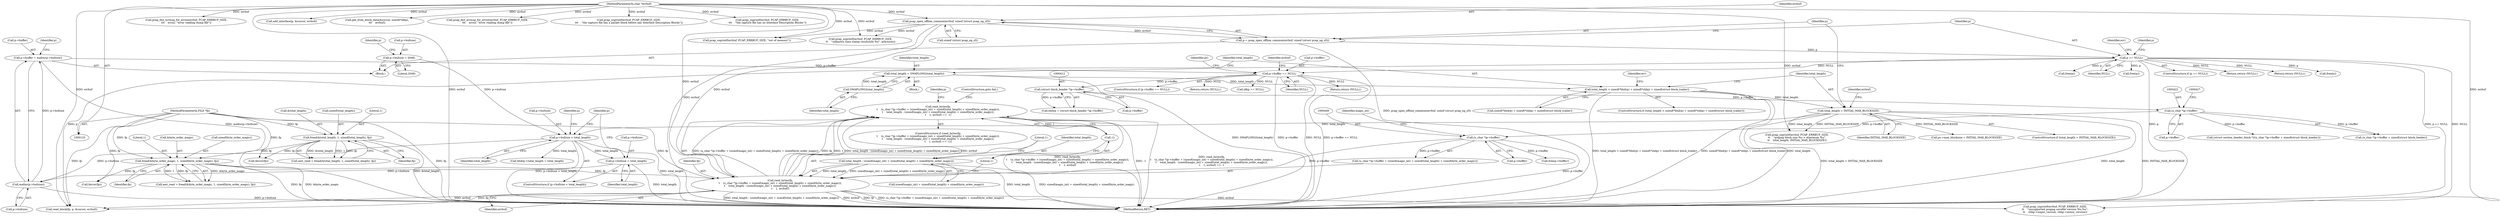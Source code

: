 digraph "0_libpcap_87d6bef033062f969e70fa40c43dfd945d5a20ab@API" {
"1000444" [label="(Call,read_bytes(fp,\n\t    (u_char *)p->buffer + (sizeof(magic_int) + sizeof(total_length) + sizeof(byte_order_magic)),\n\t    total_length - (sizeof(magic_int) + sizeof(total_length) + sizeof(byte_order_magic)),\n\t    1, errbuf) == -1)"];
"1000445" [label="(Call,read_bytes(fp,\n\t    (u_char *)p->buffer + (sizeof(magic_int) + sizeof(total_length) + sizeof(byte_order_magic)),\n\t    total_length - (sizeof(magic_int) + sizeof(total_length) + sizeof(byte_order_magic)),\n\t    1, errbuf))"];
"1000206" [label="(Call,fread(&byte_order_magic, 1, sizeof(byte_order_magic), fp))"];
"1000174" [label="(Call,fread(&total_length, 1, sizeof(total_length), fp))"];
"1000135" [label="(MethodParameterIn,FILE *fp)"];
"1000448" [label="(Call,(u_char *)p->buffer)"];
"1000421" [label="(Call,(u_char *)p->buffer)"];
"1000411" [label="(Call,(struct block_header *)p->buffer)"];
"1000386" [label="(Call,p->buffer == NULL)"];
"1000377" [label="(Call,p->buffer = malloc(p->bufsize))"];
"1000381" [label="(Call,malloc(p->bufsize))"];
"1000367" [label="(Call,p->bufsize < total_length)"];
"1000361" [label="(Call,p->bufsize = 2048)"];
"1000280" [label="(Call,total_length > INITIAL_MAX_BLOCKSIZE)"];
"1000260" [label="(Call,total_length < sizeof(*bhdrp) + sizeof(*shbp) + sizeof(struct block_trailer))"];
"1000255" [label="(Call,total_length = SWAPLONG(total_length))"];
"1000257" [label="(Call,SWAPLONG(total_length))"];
"1000372" [label="(Call,p->bufsize = total_length)"];
"1000303" [label="(Call,p == NULL)"];
"1000296" [label="(Call,p = pcap_open_offline_common(errbuf, sizeof (struct pcap_ng_sf)))"];
"1000298" [label="(Call,pcap_open_offline_common(errbuf, sizeof (struct pcap_ng_sf)))"];
"1000137" [label="(MethodParameterIn,char *errbuf)"];
"1000461" [label="(Call,total_length - (sizeof(magic_int) + sizeof(total_length) + sizeof(byte_order_magic)))"];
"1000473" [label="(Call,-1)"];
"1000471" [label="(Literal,1)"];
"1000474" [label="(Literal,1)"];
"1000296" [label="(Call,p = pcap_open_offline_common(errbuf, sizeof (struct pcap_ng_sf)))"];
"1000475" [label="(ControlStructure,goto fail;)"];
"1000257" [label="(Call,SWAPLONG(total_length))"];
"1000298" [label="(Call,pcap_open_offline_common(errbuf, sizeof (struct pcap_ng_sf)))"];
"1000369" [label="(Identifier,p)"];
"1000262" [label="(Call,sizeof(*bhdrp) + sizeof(*shbp) + sizeof(struct block_trailer))"];
"1000204" [label="(Call,amt_read = fread(&byte_order_magic, 1, sizeof(byte_order_magic), fp))"];
"1000409" [label="(Call,bhdrp = (struct block_header *)p->buffer)"];
"1000367" [label="(Call,p->bufsize < total_length)"];
"1000280" [label="(Call,total_length > INITIAL_MAX_BLOCKSIZE)"];
"1000309" [label="(Identifier,err)"];
"1000392" [label="(Call,pcap_snprintf(errbuf, PCAP_ERRBUF_SIZE, \"out of memory\"))"];
"1000366" [label="(ControlStructure,if (p->bufsize < total_length))"];
"1000282" [label="(Identifier,INITIAL_MAX_BLOCKSIZE)"];
"1000139" [label="(Block,)"];
"1000455" [label="(Identifier,magic_int)"];
"1000511" [label="(Call,pcap_snprintf(errbuf, PCAP_ERRBUF_SIZE,\n\t\t    \"unsupported pcapng savefile version %u.%u\",\n\t\t    shbp->major_version, shbp->minor_version))"];
"1000390" [label="(Identifier,NULL)"];
"1000461" [label="(Call,total_length - (sizeof(magic_int) + sizeof(total_length) + sizeof(byte_order_magic)))"];
"1000446" [label="(Identifier,fp)"];
"1000699" [label="(Call,free(p))"];
"1000462" [label="(Identifier,total_length)"];
"1000547" [label="(Call,read_block(fp, p, &cursor, errbuf))"];
"1000377" [label="(Call,p->buffer = malloc(p->bufsize))"];
"1000473" [label="(Call,-1)"];
"1000284" [label="(Call,pcap_snprintf(errbuf, PCAP_ERRBUF_SIZE,\n\t\t    \"pcapng block size %u > maximum %u\",\n\t\t    total_length, INITIAL_MAX_BLOCKSIZE))"];
"1000402" [label="(Return,return (NULL);)"];
"1000396" [label="(Call,free(p))"];
"1000206" [label="(Call,fread(&byte_order_magic, 1, sizeof(byte_order_magic), fp))"];
"1000255" [label="(Call,total_length = SWAPLONG(total_length))"];
"1000300" [label="(Call,sizeof (struct pcap_ng_sf))"];
"1000223" [label="(Call,pcap_fmt_errmsg_for_errno(errbuf, PCAP_ERRBUF_SIZE,\n\t\t\t    errno, \"error reading dump file\"))"];
"1000207" [label="(Call,&byte_order_magic)"];
"1000707" [label="(MethodReturn,RET)"];
"1000404" [label="(Call,ps->max_blocksize = INITIAL_MAX_BLOCKSIZE)"];
"1000180" [label="(Identifier,fp)"];
"1000373" [label="(Call,p->bufsize)"];
"1000612" [label="(Call,add_interface(p, &cursor, errbuf))"];
"1000382" [label="(Call,p->bufsize)"];
"1000362" [label="(Call,p->bufsize)"];
"1000260" [label="(Call,total_length < sizeof(*bhdrp) + sizeof(*shbp) + sizeof(struct block_trailer))"];
"1000305" [label="(Identifier,NULL)"];
"1000279" [label="(ControlStructure,if (total_length > INITIAL_MAX_BLOCKSIZE))"];
"1000577" [label="(Call,get_from_block_data(&cursor, sizeof(*idbp),\n\t\t\t    errbuf))"];
"1000447" [label="(Call,(u_char *)p->buffer + (sizeof(magic_int) + sizeof(total_length) + sizeof(byte_order_magic)))"];
"1000135" [label="(MethodParameterIn,FILE *fp)"];
"1000387" [label="(Call,p->buffer)"];
"1000346" [label="(Call,free(p))"];
"1000177" [label="(Literal,1)"];
"1000220" [label="(Call,ferror(fp))"];
"1000433" [label="(Call,bhdrp->total_length = total_length)"];
"1000388" [label="(Identifier,p)"];
"1000695" [label="(Call,free(p->buffer))"];
"1000303" [label="(Call,p == NULL)"];
"1000371" [label="(Identifier,total_length)"];
"1000299" [label="(Identifier,errbuf)"];
"1000302" [label="(ControlStructure,if (p == NULL))"];
"1000385" [label="(ControlStructure,if (p->buffer == NULL))"];
"1000341" [label="(Call,pcap_snprintf(errbuf, PCAP_ERRBUF_SIZE,\n\t\t    \"unknown time stamp resolution %u\", precision))"];
"1000421" [label="(Call,(u_char *)p->buffer)"];
"1000443" [label="(ControlStructure,if (read_bytes(fp,\n\t    (u_char *)p->buffer + (sizeof(magic_int) + sizeof(total_length) + sizeof(byte_order_magic)),\n\t    total_length - (sizeof(magic_int) + sizeof(total_length) + sizeof(byte_order_magic)),\n\t    1, errbuf) == -1))"];
"1000423" [label="(Call,p->buffer)"];
"1000174" [label="(Call,fread(&total_length, 1, sizeof(total_length), fp))"];
"1000372" [label="(Call,p->bufsize = total_length)"];
"1000368" [label="(Call,p->bufsize)"];
"1000418" [label="(Call,(struct section_header_block *)((u_char *)p->buffer + sizeof(struct block_header)))"];
"1000191" [label="(Call,pcap_fmt_errmsg_for_errno(errbuf, PCAP_ERRBUF_SIZE,\n\t\t\t    errno, \"error reading dump file\"))"];
"1000386" [label="(Call,p->buffer == NULL)"];
"1000210" [label="(Call,sizeof(byte_order_magic))"];
"1000450" [label="(Call,p->buffer)"];
"1000622" [label="(Call,pcap_snprintf(errbuf, PCAP_ERRBUF_SIZE,\n\t\t\t    \"the capture file has a packet block before any Interface Description Blocks\"))"];
"1000137" [label="(MethodParameterIn,char *errbuf)"];
"1000374" [label="(Identifier,p)"];
"1000175" [label="(Call,&total_length)"];
"1000297" [label="(Identifier,p)"];
"1000285" [label="(Identifier,errbuf)"];
"1000705" [label="(Return,return (NULL);)"];
"1000558" [label="(Call,pcap_snprintf(errbuf, PCAP_ERRBUF_SIZE,\n\t\t\t    \"the capture file has no Interface Description Blocks\"))"];
"1000315" [label="(Identifier,p)"];
"1000256" [label="(Identifier,total_length)"];
"1000381" [label="(Call,malloc(p->bufsize))"];
"1000209" [label="(Literal,1)"];
"1000259" [label="(ControlStructure,if (total_length < sizeof(*bhdrp) + sizeof(*shbp) + sizeof(struct block_trailer)))"];
"1000376" [label="(Identifier,total_length)"];
"1000365" [label="(Literal,2048)"];
"1000378" [label="(Call,p->buffer)"];
"1000275" [label="(Identifier,err)"];
"1000352" [label="(Return,return (NULL);)"];
"1000178" [label="(Call,sizeof(total_length))"];
"1000258" [label="(Identifier,total_length)"];
"1000361" [label="(Call,p->bufsize = 2048)"];
"1000585" [label="(Call,idbp == NULL)"];
"1000444" [label="(Call,read_bytes(fp,\n\t    (u_char *)p->buffer + (sizeof(magic_int) + sizeof(total_length) + sizeof(byte_order_magic)),\n\t    total_length - (sizeof(magic_int) + sizeof(total_length) + sizeof(byte_order_magic)),\n\t    1, errbuf) == -1)"];
"1000240" [label="(Block,)"];
"1000463" [label="(Call,sizeof(magic_int) + sizeof(total_length) + sizeof(byte_order_magic))"];
"1000411" [label="(Call,(struct block_header *)p->buffer)"];
"1000448" [label="(Call,(u_char *)p->buffer)"];
"1000379" [label="(Identifier,p)"];
"1000172" [label="(Call,amt_read = fread(&total_length, 1, sizeof(total_length), fp))"];
"1000478" [label="(Identifier,p)"];
"1000406" [label="(Identifier,ps)"];
"1000212" [label="(Identifier,fp)"];
"1000413" [label="(Call,p->buffer)"];
"1000304" [label="(Identifier,p)"];
"1000188" [label="(Call,ferror(fp))"];
"1000261" [label="(Identifier,total_length)"];
"1000445" [label="(Call,read_bytes(fp,\n\t    (u_char *)p->buffer + (sizeof(magic_int) + sizeof(total_length) + sizeof(byte_order_magic)),\n\t    total_length - (sizeof(magic_int) + sizeof(total_length) + sizeof(byte_order_magic)),\n\t    1, errbuf))"];
"1000472" [label="(Identifier,errbuf)"];
"1000393" [label="(Identifier,errbuf)"];
"1000420" [label="(Call,(u_char *)p->buffer + sizeof(struct block_header))"];
"1000311" [label="(Return,return (NULL);)"];
"1000281" [label="(Identifier,total_length)"];
"1000444" -> "1000443"  [label="AST: "];
"1000444" -> "1000473"  [label="CFG: "];
"1000445" -> "1000444"  [label="AST: "];
"1000473" -> "1000444"  [label="AST: "];
"1000475" -> "1000444"  [label="CFG: "];
"1000478" -> "1000444"  [label="CFG: "];
"1000444" -> "1000707"  [label="DDG: read_bytes(fp,\n\t    (u_char *)p->buffer + (sizeof(magic_int) + sizeof(total_length) + sizeof(byte_order_magic)),\n\t    total_length - (sizeof(magic_int) + sizeof(total_length) + sizeof(byte_order_magic)),\n\t    1, errbuf)"];
"1000444" -> "1000707"  [label="DDG: -1"];
"1000444" -> "1000707"  [label="DDG: read_bytes(fp,\n\t    (u_char *)p->buffer + (sizeof(magic_int) + sizeof(total_length) + sizeof(byte_order_magic)),\n\t    total_length - (sizeof(magic_int) + sizeof(total_length) + sizeof(byte_order_magic)),\n\t    1, errbuf) == -1"];
"1000445" -> "1000444"  [label="DDG: 1"];
"1000445" -> "1000444"  [label="DDG: (u_char *)p->buffer + (sizeof(magic_int) + sizeof(total_length) + sizeof(byte_order_magic))"];
"1000445" -> "1000444"  [label="DDG: fp"];
"1000445" -> "1000444"  [label="DDG: total_length - (sizeof(magic_int) + sizeof(total_length) + sizeof(byte_order_magic))"];
"1000445" -> "1000444"  [label="DDG: errbuf"];
"1000473" -> "1000444"  [label="DDG: 1"];
"1000445" -> "1000472"  [label="CFG: "];
"1000446" -> "1000445"  [label="AST: "];
"1000447" -> "1000445"  [label="AST: "];
"1000461" -> "1000445"  [label="AST: "];
"1000471" -> "1000445"  [label="AST: "];
"1000472" -> "1000445"  [label="AST: "];
"1000474" -> "1000445"  [label="CFG: "];
"1000445" -> "1000707"  [label="DDG: total_length - (sizeof(magic_int) + sizeof(total_length) + sizeof(byte_order_magic))"];
"1000445" -> "1000707"  [label="DDG: errbuf"];
"1000445" -> "1000707"  [label="DDG: fp"];
"1000445" -> "1000707"  [label="DDG: (u_char *)p->buffer + (sizeof(magic_int) + sizeof(total_length) + sizeof(byte_order_magic))"];
"1000206" -> "1000445"  [label="DDG: fp"];
"1000135" -> "1000445"  [label="DDG: fp"];
"1000448" -> "1000445"  [label="DDG: p->buffer"];
"1000461" -> "1000445"  [label="DDG: total_length"];
"1000461" -> "1000445"  [label="DDG: sizeof(magic_int) + sizeof(total_length) + sizeof(byte_order_magic)"];
"1000298" -> "1000445"  [label="DDG: errbuf"];
"1000137" -> "1000445"  [label="DDG: errbuf"];
"1000445" -> "1000511"  [label="DDG: errbuf"];
"1000445" -> "1000547"  [label="DDG: fp"];
"1000445" -> "1000547"  [label="DDG: errbuf"];
"1000206" -> "1000204"  [label="AST: "];
"1000206" -> "1000212"  [label="CFG: "];
"1000207" -> "1000206"  [label="AST: "];
"1000209" -> "1000206"  [label="AST: "];
"1000210" -> "1000206"  [label="AST: "];
"1000212" -> "1000206"  [label="AST: "];
"1000204" -> "1000206"  [label="CFG: "];
"1000206" -> "1000707"  [label="DDG: &byte_order_magic"];
"1000206" -> "1000707"  [label="DDG: fp"];
"1000206" -> "1000204"  [label="DDG: &byte_order_magic"];
"1000206" -> "1000204"  [label="DDG: 1"];
"1000206" -> "1000204"  [label="DDG: fp"];
"1000174" -> "1000206"  [label="DDG: fp"];
"1000135" -> "1000206"  [label="DDG: fp"];
"1000206" -> "1000220"  [label="DDG: fp"];
"1000174" -> "1000172"  [label="AST: "];
"1000174" -> "1000180"  [label="CFG: "];
"1000175" -> "1000174"  [label="AST: "];
"1000177" -> "1000174"  [label="AST: "];
"1000178" -> "1000174"  [label="AST: "];
"1000180" -> "1000174"  [label="AST: "];
"1000172" -> "1000174"  [label="CFG: "];
"1000174" -> "1000707"  [label="DDG: &total_length"];
"1000174" -> "1000172"  [label="DDG: &total_length"];
"1000174" -> "1000172"  [label="DDG: 1"];
"1000174" -> "1000172"  [label="DDG: fp"];
"1000135" -> "1000174"  [label="DDG: fp"];
"1000174" -> "1000188"  [label="DDG: fp"];
"1000135" -> "1000133"  [label="AST: "];
"1000135" -> "1000707"  [label="DDG: fp"];
"1000135" -> "1000188"  [label="DDG: fp"];
"1000135" -> "1000220"  [label="DDG: fp"];
"1000135" -> "1000547"  [label="DDG: fp"];
"1000448" -> "1000447"  [label="AST: "];
"1000448" -> "1000450"  [label="CFG: "];
"1000449" -> "1000448"  [label="AST: "];
"1000450" -> "1000448"  [label="AST: "];
"1000455" -> "1000448"  [label="CFG: "];
"1000448" -> "1000707"  [label="DDG: p->buffer"];
"1000448" -> "1000447"  [label="DDG: p->buffer"];
"1000421" -> "1000448"  [label="DDG: p->buffer"];
"1000448" -> "1000695"  [label="DDG: p->buffer"];
"1000421" -> "1000420"  [label="AST: "];
"1000421" -> "1000423"  [label="CFG: "];
"1000422" -> "1000421"  [label="AST: "];
"1000423" -> "1000421"  [label="AST: "];
"1000427" -> "1000421"  [label="CFG: "];
"1000421" -> "1000418"  [label="DDG: p->buffer"];
"1000421" -> "1000420"  [label="DDG: p->buffer"];
"1000411" -> "1000421"  [label="DDG: p->buffer"];
"1000411" -> "1000409"  [label="AST: "];
"1000411" -> "1000413"  [label="CFG: "];
"1000412" -> "1000411"  [label="AST: "];
"1000413" -> "1000411"  [label="AST: "];
"1000409" -> "1000411"  [label="CFG: "];
"1000411" -> "1000409"  [label="DDG: p->buffer"];
"1000386" -> "1000411"  [label="DDG: p->buffer"];
"1000386" -> "1000385"  [label="AST: "];
"1000386" -> "1000390"  [label="CFG: "];
"1000387" -> "1000386"  [label="AST: "];
"1000390" -> "1000386"  [label="AST: "];
"1000393" -> "1000386"  [label="CFG: "];
"1000406" -> "1000386"  [label="CFG: "];
"1000386" -> "1000707"  [label="DDG: p->buffer"];
"1000386" -> "1000707"  [label="DDG: NULL"];
"1000386" -> "1000707"  [label="DDG: p->buffer == NULL"];
"1000377" -> "1000386"  [label="DDG: p->buffer"];
"1000303" -> "1000386"  [label="DDG: NULL"];
"1000386" -> "1000402"  [label="DDG: NULL"];
"1000386" -> "1000585"  [label="DDG: NULL"];
"1000386" -> "1000705"  [label="DDG: NULL"];
"1000377" -> "1000139"  [label="AST: "];
"1000377" -> "1000381"  [label="CFG: "];
"1000378" -> "1000377"  [label="AST: "];
"1000381" -> "1000377"  [label="AST: "];
"1000388" -> "1000377"  [label="CFG: "];
"1000377" -> "1000707"  [label="DDG: malloc(p->bufsize)"];
"1000381" -> "1000377"  [label="DDG: p->bufsize"];
"1000381" -> "1000382"  [label="CFG: "];
"1000382" -> "1000381"  [label="AST: "];
"1000381" -> "1000707"  [label="DDG: p->bufsize"];
"1000367" -> "1000381"  [label="DDG: p->bufsize"];
"1000372" -> "1000381"  [label="DDG: p->bufsize"];
"1000367" -> "1000366"  [label="AST: "];
"1000367" -> "1000371"  [label="CFG: "];
"1000368" -> "1000367"  [label="AST: "];
"1000371" -> "1000367"  [label="AST: "];
"1000374" -> "1000367"  [label="CFG: "];
"1000379" -> "1000367"  [label="CFG: "];
"1000367" -> "1000707"  [label="DDG: p->bufsize < total_length"];
"1000367" -> "1000707"  [label="DDG: total_length"];
"1000361" -> "1000367"  [label="DDG: p->bufsize"];
"1000280" -> "1000367"  [label="DDG: total_length"];
"1000367" -> "1000372"  [label="DDG: total_length"];
"1000367" -> "1000433"  [label="DDG: total_length"];
"1000361" -> "1000139"  [label="AST: "];
"1000361" -> "1000365"  [label="CFG: "];
"1000362" -> "1000361"  [label="AST: "];
"1000365" -> "1000361"  [label="AST: "];
"1000369" -> "1000361"  [label="CFG: "];
"1000280" -> "1000279"  [label="AST: "];
"1000280" -> "1000282"  [label="CFG: "];
"1000281" -> "1000280"  [label="AST: "];
"1000282" -> "1000280"  [label="AST: "];
"1000285" -> "1000280"  [label="CFG: "];
"1000297" -> "1000280"  [label="CFG: "];
"1000280" -> "1000707"  [label="DDG: INITIAL_MAX_BLOCKSIZE"];
"1000280" -> "1000707"  [label="DDG: total_length > INITIAL_MAX_BLOCKSIZE"];
"1000280" -> "1000707"  [label="DDG: total_length"];
"1000260" -> "1000280"  [label="DDG: total_length"];
"1000280" -> "1000284"  [label="DDG: total_length"];
"1000280" -> "1000284"  [label="DDG: INITIAL_MAX_BLOCKSIZE"];
"1000280" -> "1000404"  [label="DDG: INITIAL_MAX_BLOCKSIZE"];
"1000260" -> "1000259"  [label="AST: "];
"1000260" -> "1000262"  [label="CFG: "];
"1000261" -> "1000260"  [label="AST: "];
"1000262" -> "1000260"  [label="AST: "];
"1000275" -> "1000260"  [label="CFG: "];
"1000281" -> "1000260"  [label="CFG: "];
"1000260" -> "1000707"  [label="DDG: total_length < sizeof(*bhdrp) + sizeof(*shbp) + sizeof(struct block_trailer)"];
"1000260" -> "1000707"  [label="DDG: sizeof(*bhdrp) + sizeof(*shbp) + sizeof(struct block_trailer)"];
"1000260" -> "1000707"  [label="DDG: total_length"];
"1000255" -> "1000260"  [label="DDG: total_length"];
"1000255" -> "1000240"  [label="AST: "];
"1000255" -> "1000257"  [label="CFG: "];
"1000256" -> "1000255"  [label="AST: "];
"1000257" -> "1000255"  [label="AST: "];
"1000261" -> "1000255"  [label="CFG: "];
"1000255" -> "1000707"  [label="DDG: SWAPLONG(total_length)"];
"1000257" -> "1000255"  [label="DDG: total_length"];
"1000257" -> "1000258"  [label="CFG: "];
"1000258" -> "1000257"  [label="AST: "];
"1000372" -> "1000366"  [label="AST: "];
"1000372" -> "1000376"  [label="CFG: "];
"1000373" -> "1000372"  [label="AST: "];
"1000376" -> "1000372"  [label="AST: "];
"1000379" -> "1000372"  [label="CFG: "];
"1000372" -> "1000707"  [label="DDG: total_length"];
"1000303" -> "1000302"  [label="AST: "];
"1000303" -> "1000305"  [label="CFG: "];
"1000304" -> "1000303"  [label="AST: "];
"1000305" -> "1000303"  [label="AST: "];
"1000309" -> "1000303"  [label="CFG: "];
"1000315" -> "1000303"  [label="CFG: "];
"1000303" -> "1000707"  [label="DDG: p"];
"1000303" -> "1000707"  [label="DDG: p == NULL"];
"1000303" -> "1000707"  [label="DDG: NULL"];
"1000296" -> "1000303"  [label="DDG: p"];
"1000303" -> "1000311"  [label="DDG: NULL"];
"1000303" -> "1000346"  [label="DDG: p"];
"1000303" -> "1000352"  [label="DDG: NULL"];
"1000303" -> "1000396"  [label="DDG: p"];
"1000303" -> "1000547"  [label="DDG: p"];
"1000303" -> "1000699"  [label="DDG: p"];
"1000296" -> "1000139"  [label="AST: "];
"1000296" -> "1000298"  [label="CFG: "];
"1000297" -> "1000296"  [label="AST: "];
"1000298" -> "1000296"  [label="AST: "];
"1000304" -> "1000296"  [label="CFG: "];
"1000296" -> "1000707"  [label="DDG: pcap_open_offline_common(errbuf, sizeof (struct pcap_ng_sf))"];
"1000298" -> "1000296"  [label="DDG: errbuf"];
"1000298" -> "1000300"  [label="CFG: "];
"1000299" -> "1000298"  [label="AST: "];
"1000300" -> "1000298"  [label="AST: "];
"1000298" -> "1000707"  [label="DDG: errbuf"];
"1000137" -> "1000298"  [label="DDG: errbuf"];
"1000298" -> "1000341"  [label="DDG: errbuf"];
"1000298" -> "1000392"  [label="DDG: errbuf"];
"1000137" -> "1000133"  [label="AST: "];
"1000137" -> "1000707"  [label="DDG: errbuf"];
"1000137" -> "1000191"  [label="DDG: errbuf"];
"1000137" -> "1000223"  [label="DDG: errbuf"];
"1000137" -> "1000284"  [label="DDG: errbuf"];
"1000137" -> "1000341"  [label="DDG: errbuf"];
"1000137" -> "1000392"  [label="DDG: errbuf"];
"1000137" -> "1000511"  [label="DDG: errbuf"];
"1000137" -> "1000547"  [label="DDG: errbuf"];
"1000137" -> "1000558"  [label="DDG: errbuf"];
"1000137" -> "1000577"  [label="DDG: errbuf"];
"1000137" -> "1000612"  [label="DDG: errbuf"];
"1000137" -> "1000622"  [label="DDG: errbuf"];
"1000461" -> "1000463"  [label="CFG: "];
"1000462" -> "1000461"  [label="AST: "];
"1000463" -> "1000461"  [label="AST: "];
"1000471" -> "1000461"  [label="CFG: "];
"1000461" -> "1000707"  [label="DDG: sizeof(magic_int) + sizeof(total_length) + sizeof(byte_order_magic)"];
"1000461" -> "1000707"  [label="DDG: total_length"];
"1000473" -> "1000474"  [label="CFG: "];
"1000474" -> "1000473"  [label="AST: "];
}
